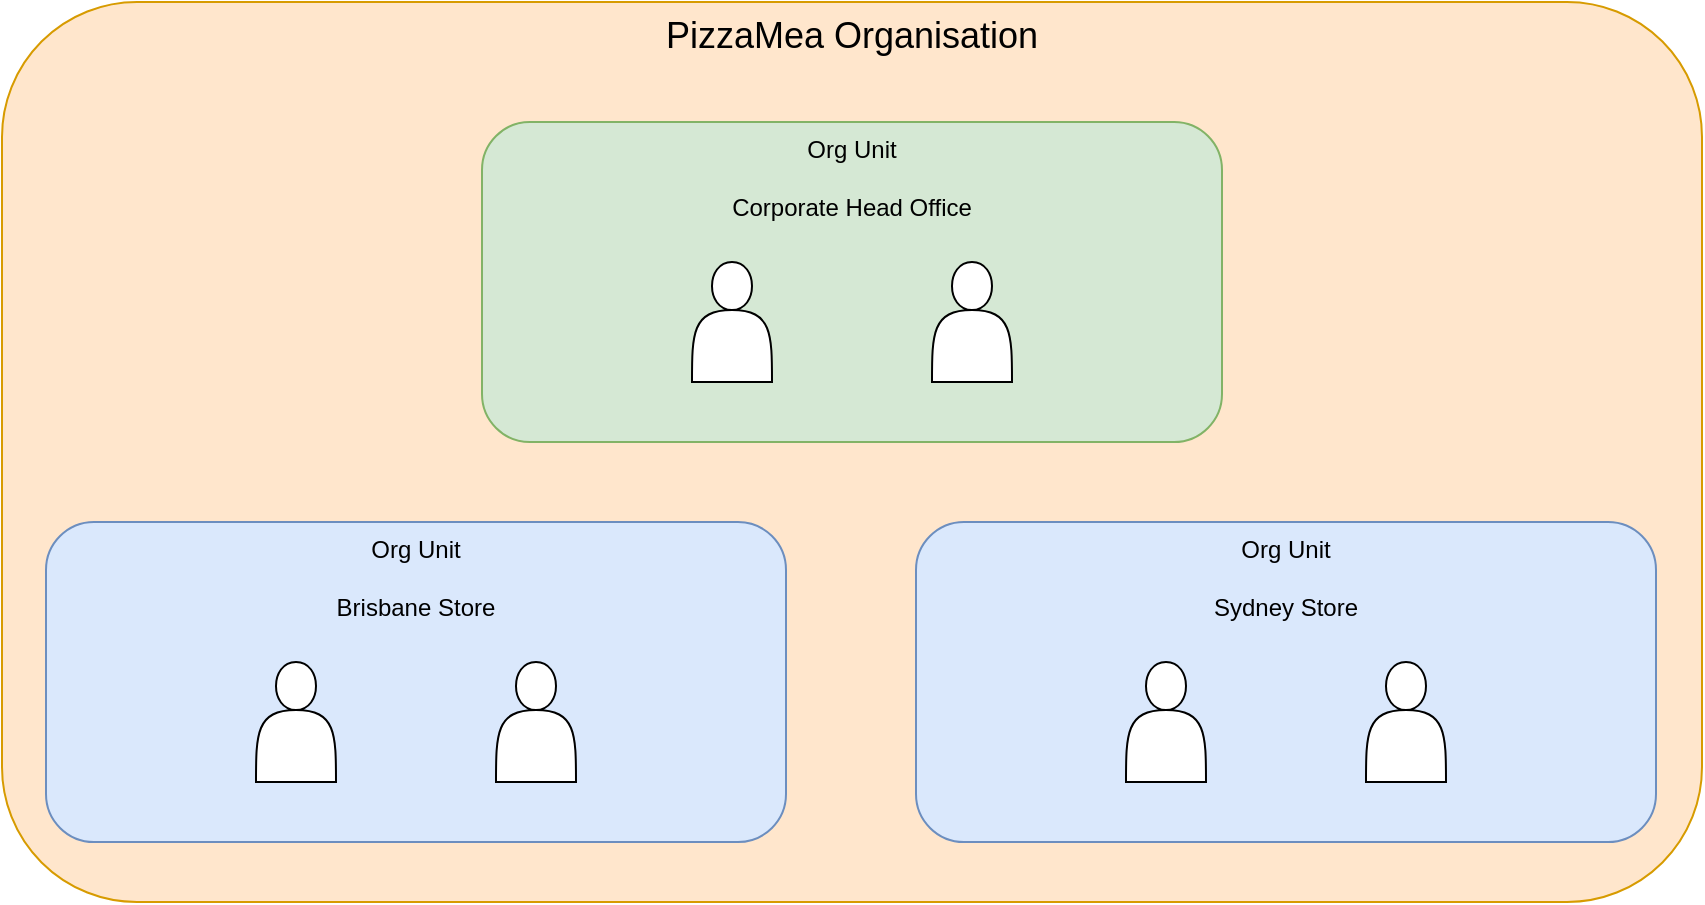 <mxfile version="23.0.2" type="device">
  <diagram name="Page-1" id="0a0DkXZq9yBFE4XhhjUP">
    <mxGraphModel dx="1306" dy="894" grid="1" gridSize="10" guides="1" tooltips="1" connect="1" arrows="1" fold="1" page="1" pageScale="1" pageWidth="1169" pageHeight="827" math="0" shadow="0">
      <root>
        <mxCell id="0" />
        <mxCell id="1" parent="0" />
        <mxCell id="aVSDV5O-qo9ptVRQmxkw-1" value="PizzaMea Organisation" style="rounded=1;whiteSpace=wrap;html=1;verticalAlign=top;fontSize=18;fillColor=#ffe6cc;strokeColor=#d79b00;" vertex="1" parent="1">
          <mxGeometry x="160" y="40" width="850" height="450" as="geometry" />
        </mxCell>
        <mxCell id="aVSDV5O-qo9ptVRQmxkw-7" value="" style="group" vertex="1" connectable="0" parent="1">
          <mxGeometry x="400" y="100" width="370" height="160" as="geometry" />
        </mxCell>
        <mxCell id="aVSDV5O-qo9ptVRQmxkw-22" value="" style="group" vertex="1" connectable="0" parent="aVSDV5O-qo9ptVRQmxkw-7">
          <mxGeometry width="370" height="160" as="geometry" />
        </mxCell>
        <mxCell id="aVSDV5O-qo9ptVRQmxkw-2" value="Org Unit&lt;br&gt;&lt;br&gt;Corporate Head Office" style="rounded=1;whiteSpace=wrap;html=1;fillColor=#d5e8d4;strokeColor=#82b366;verticalAlign=top;" vertex="1" parent="aVSDV5O-qo9ptVRQmxkw-22">
          <mxGeometry width="370" height="160" as="geometry" />
        </mxCell>
        <mxCell id="aVSDV5O-qo9ptVRQmxkw-3" value="" style="shape=actor;whiteSpace=wrap;html=1;" vertex="1" parent="aVSDV5O-qo9ptVRQmxkw-22">
          <mxGeometry x="105" y="70" width="40" height="60" as="geometry" />
        </mxCell>
        <mxCell id="aVSDV5O-qo9ptVRQmxkw-4" value="" style="shape=actor;whiteSpace=wrap;html=1;" vertex="1" parent="aVSDV5O-qo9ptVRQmxkw-22">
          <mxGeometry x="225" y="70" width="40" height="60" as="geometry" />
        </mxCell>
        <mxCell id="aVSDV5O-qo9ptVRQmxkw-20" value="" style="group" vertex="1" connectable="0" parent="1">
          <mxGeometry x="182" y="300" width="370" height="160" as="geometry" />
        </mxCell>
        <mxCell id="aVSDV5O-qo9ptVRQmxkw-13" value="Org Unit&lt;br&gt;&lt;br&gt;Brisbane Store" style="rounded=1;whiteSpace=wrap;html=1;fillColor=#dae8fc;strokeColor=#6c8ebf;verticalAlign=top;" vertex="1" parent="aVSDV5O-qo9ptVRQmxkw-20">
          <mxGeometry width="370" height="160" as="geometry" />
        </mxCell>
        <mxCell id="aVSDV5O-qo9ptVRQmxkw-14" value="" style="shape=actor;whiteSpace=wrap;html=1;" vertex="1" parent="aVSDV5O-qo9ptVRQmxkw-20">
          <mxGeometry x="105" y="70" width="40" height="60" as="geometry" />
        </mxCell>
        <mxCell id="aVSDV5O-qo9ptVRQmxkw-15" value="" style="shape=actor;whiteSpace=wrap;html=1;" vertex="1" parent="aVSDV5O-qo9ptVRQmxkw-20">
          <mxGeometry x="225" y="70" width="40" height="60" as="geometry" />
        </mxCell>
        <mxCell id="aVSDV5O-qo9ptVRQmxkw-21" value="" style="group" vertex="1" connectable="0" parent="1">
          <mxGeometry x="617" y="300" width="370" height="160" as="geometry" />
        </mxCell>
        <mxCell id="aVSDV5O-qo9ptVRQmxkw-17" value="Org Unit&lt;br&gt;&lt;br&gt;Sydney Store" style="rounded=1;whiteSpace=wrap;html=1;fillColor=#dae8fc;strokeColor=#6c8ebf;verticalAlign=top;" vertex="1" parent="aVSDV5O-qo9ptVRQmxkw-21">
          <mxGeometry width="370" height="160" as="geometry" />
        </mxCell>
        <mxCell id="aVSDV5O-qo9ptVRQmxkw-18" value="" style="shape=actor;whiteSpace=wrap;html=1;" vertex="1" parent="aVSDV5O-qo9ptVRQmxkw-21">
          <mxGeometry x="105" y="70" width="40" height="60" as="geometry" />
        </mxCell>
        <mxCell id="aVSDV5O-qo9ptVRQmxkw-19" value="" style="shape=actor;whiteSpace=wrap;html=1;" vertex="1" parent="aVSDV5O-qo9ptVRQmxkw-21">
          <mxGeometry x="225" y="70" width="40" height="60" as="geometry" />
        </mxCell>
      </root>
    </mxGraphModel>
  </diagram>
</mxfile>
